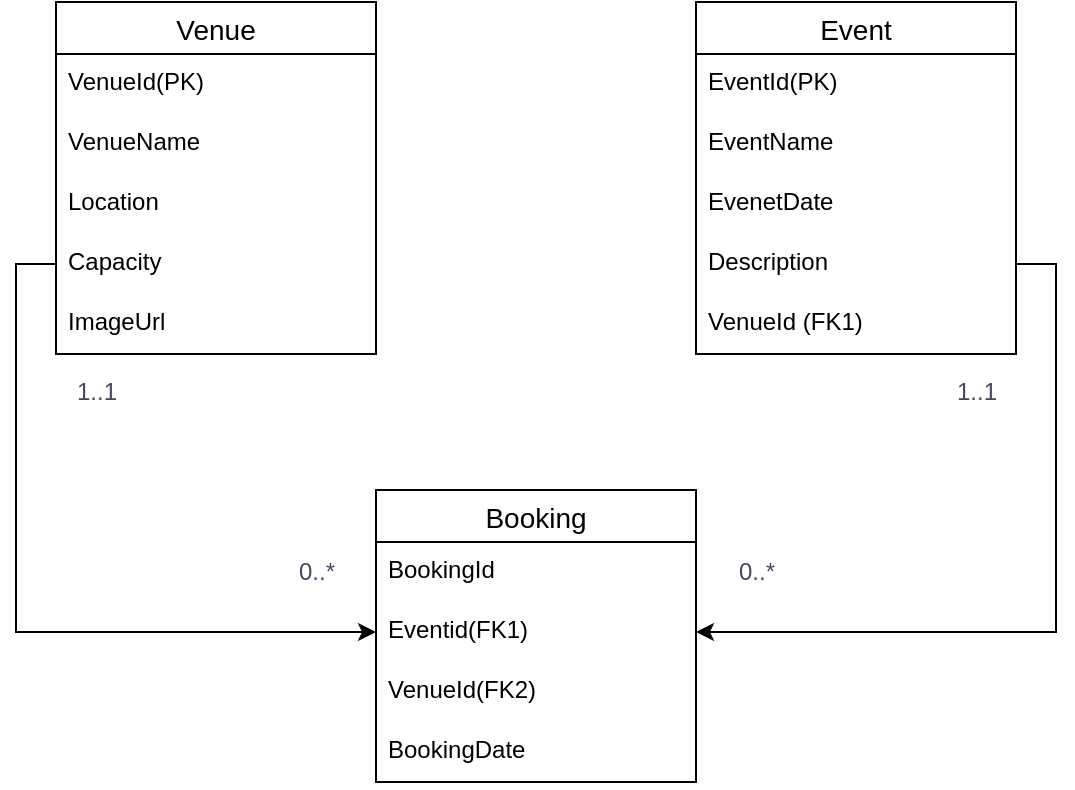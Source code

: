 <mxfile version="26.0.16">
  <diagram name="Page-1" id="AceXMMQrPCGl7dEUVkaS">
    <mxGraphModel dx="351" dy="766" grid="1" gridSize="10" guides="1" tooltips="1" connect="1" arrows="1" fold="1" page="1" pageScale="1" pageWidth="850" pageHeight="1100" math="0" shadow="0">
      <root>
        <mxCell id="0" />
        <mxCell id="1" parent="0" />
        <mxCell id="sSFbuAt8nYO-HZZsVWHx-1" value="Venue" style="swimlane;fontStyle=0;childLayout=stackLayout;horizontal=1;startSize=26;horizontalStack=0;resizeParent=1;resizeParentMax=0;resizeLast=0;collapsible=1;marginBottom=0;align=center;fontSize=14;" vertex="1" parent="1">
          <mxGeometry x="150" y="160" width="160" height="176" as="geometry" />
        </mxCell>
        <mxCell id="sSFbuAt8nYO-HZZsVWHx-2" value="VenueId(PK)" style="text;strokeColor=none;fillColor=none;spacingLeft=4;spacingRight=4;overflow=hidden;rotatable=0;points=[[0,0.5],[1,0.5]];portConstraint=eastwest;fontSize=12;whiteSpace=wrap;html=1;" vertex="1" parent="sSFbuAt8nYO-HZZsVWHx-1">
          <mxGeometry y="26" width="160" height="30" as="geometry" />
        </mxCell>
        <mxCell id="sSFbuAt8nYO-HZZsVWHx-3" value="VenueName" style="text;strokeColor=none;fillColor=none;spacingLeft=4;spacingRight=4;overflow=hidden;rotatable=0;points=[[0,0.5],[1,0.5]];portConstraint=eastwest;fontSize=12;whiteSpace=wrap;html=1;" vertex="1" parent="sSFbuAt8nYO-HZZsVWHx-1">
          <mxGeometry y="56" width="160" height="30" as="geometry" />
        </mxCell>
        <mxCell id="sSFbuAt8nYO-HZZsVWHx-4" value="Location" style="text;strokeColor=none;fillColor=none;spacingLeft=4;spacingRight=4;overflow=hidden;rotatable=0;points=[[0,0.5],[1,0.5]];portConstraint=eastwest;fontSize=12;whiteSpace=wrap;html=1;" vertex="1" parent="sSFbuAt8nYO-HZZsVWHx-1">
          <mxGeometry y="86" width="160" height="30" as="geometry" />
        </mxCell>
        <mxCell id="sSFbuAt8nYO-HZZsVWHx-5" value="Capacity" style="text;strokeColor=none;fillColor=none;spacingLeft=4;spacingRight=4;overflow=hidden;rotatable=0;points=[[0,0.5],[1,0.5]];portConstraint=eastwest;fontSize=12;whiteSpace=wrap;html=1;" vertex="1" parent="sSFbuAt8nYO-HZZsVWHx-1">
          <mxGeometry y="116" width="160" height="30" as="geometry" />
        </mxCell>
        <mxCell id="sSFbuAt8nYO-HZZsVWHx-6" value="ImageUrl" style="text;strokeColor=none;fillColor=none;spacingLeft=4;spacingRight=4;overflow=hidden;rotatable=0;points=[[0,0.5],[1,0.5]];portConstraint=eastwest;fontSize=12;whiteSpace=wrap;html=1;" vertex="1" parent="sSFbuAt8nYO-HZZsVWHx-1">
          <mxGeometry y="146" width="160" height="30" as="geometry" />
        </mxCell>
        <mxCell id="sSFbuAt8nYO-HZZsVWHx-7" value="Event" style="swimlane;fontStyle=0;childLayout=stackLayout;horizontal=1;startSize=26;horizontalStack=0;resizeParent=1;resizeParentMax=0;resizeLast=0;collapsible=1;marginBottom=0;align=center;fontSize=14;" vertex="1" parent="1">
          <mxGeometry x="470" y="160" width="160" height="176" as="geometry" />
        </mxCell>
        <mxCell id="sSFbuAt8nYO-HZZsVWHx-8" value="EventId(PK)" style="text;strokeColor=none;fillColor=none;spacingLeft=4;spacingRight=4;overflow=hidden;rotatable=0;points=[[0,0.5],[1,0.5]];portConstraint=eastwest;fontSize=12;whiteSpace=wrap;html=1;" vertex="1" parent="sSFbuAt8nYO-HZZsVWHx-7">
          <mxGeometry y="26" width="160" height="30" as="geometry" />
        </mxCell>
        <mxCell id="sSFbuAt8nYO-HZZsVWHx-9" value="EventName" style="text;strokeColor=none;fillColor=none;spacingLeft=4;spacingRight=4;overflow=hidden;rotatable=0;points=[[0,0.5],[1,0.5]];portConstraint=eastwest;fontSize=12;whiteSpace=wrap;html=1;" vertex="1" parent="sSFbuAt8nYO-HZZsVWHx-7">
          <mxGeometry y="56" width="160" height="30" as="geometry" />
        </mxCell>
        <mxCell id="sSFbuAt8nYO-HZZsVWHx-10" value="EvenetDate" style="text;strokeColor=none;fillColor=none;spacingLeft=4;spacingRight=4;overflow=hidden;rotatable=0;points=[[0,0.5],[1,0.5]];portConstraint=eastwest;fontSize=12;whiteSpace=wrap;html=1;" vertex="1" parent="sSFbuAt8nYO-HZZsVWHx-7">
          <mxGeometry y="86" width="160" height="30" as="geometry" />
        </mxCell>
        <mxCell id="sSFbuAt8nYO-HZZsVWHx-11" value="Description" style="text;strokeColor=none;fillColor=none;spacingLeft=4;spacingRight=4;overflow=hidden;rotatable=0;points=[[0,0.5],[1,0.5]];portConstraint=eastwest;fontSize=12;whiteSpace=wrap;html=1;" vertex="1" parent="sSFbuAt8nYO-HZZsVWHx-7">
          <mxGeometry y="116" width="160" height="30" as="geometry" />
        </mxCell>
        <mxCell id="sSFbuAt8nYO-HZZsVWHx-12" value="VenueId (FK1)" style="text;strokeColor=none;fillColor=none;spacingLeft=4;spacingRight=4;overflow=hidden;rotatable=0;points=[[0,0.5],[1,0.5]];portConstraint=eastwest;fontSize=12;whiteSpace=wrap;html=1;" vertex="1" parent="sSFbuAt8nYO-HZZsVWHx-7">
          <mxGeometry y="146" width="160" height="30" as="geometry" />
        </mxCell>
        <mxCell id="sSFbuAt8nYO-HZZsVWHx-13" value="Booking" style="swimlane;fontStyle=0;childLayout=stackLayout;horizontal=1;startSize=26;horizontalStack=0;resizeParent=1;resizeParentMax=0;resizeLast=0;collapsible=1;marginBottom=0;align=center;fontSize=14;" vertex="1" parent="1">
          <mxGeometry x="310" y="404" width="160" height="146" as="geometry" />
        </mxCell>
        <mxCell id="sSFbuAt8nYO-HZZsVWHx-14" value="BookingId" style="text;strokeColor=none;fillColor=none;spacingLeft=4;spacingRight=4;overflow=hidden;rotatable=0;points=[[0,0.5],[1,0.5]];portConstraint=eastwest;fontSize=12;whiteSpace=wrap;html=1;" vertex="1" parent="sSFbuAt8nYO-HZZsVWHx-13">
          <mxGeometry y="26" width="160" height="30" as="geometry" />
        </mxCell>
        <mxCell id="sSFbuAt8nYO-HZZsVWHx-15" value="Eventid(FK1)" style="text;strokeColor=none;fillColor=none;spacingLeft=4;spacingRight=4;overflow=hidden;rotatable=0;points=[[0,0.5],[1,0.5]];portConstraint=eastwest;fontSize=12;whiteSpace=wrap;html=1;" vertex="1" parent="sSFbuAt8nYO-HZZsVWHx-13">
          <mxGeometry y="56" width="160" height="30" as="geometry" />
        </mxCell>
        <mxCell id="sSFbuAt8nYO-HZZsVWHx-16" value="VenueId(FK2)" style="text;strokeColor=none;fillColor=none;spacingLeft=4;spacingRight=4;overflow=hidden;rotatable=0;points=[[0,0.5],[1,0.5]];portConstraint=eastwest;fontSize=12;whiteSpace=wrap;html=1;" vertex="1" parent="sSFbuAt8nYO-HZZsVWHx-13">
          <mxGeometry y="86" width="160" height="30" as="geometry" />
        </mxCell>
        <mxCell id="sSFbuAt8nYO-HZZsVWHx-17" value="BookingDate" style="text;strokeColor=none;fillColor=none;spacingLeft=4;spacingRight=4;overflow=hidden;rotatable=0;points=[[0,0.5],[1,0.5]];portConstraint=eastwest;fontSize=12;whiteSpace=wrap;html=1;" vertex="1" parent="sSFbuAt8nYO-HZZsVWHx-13">
          <mxGeometry y="116" width="160" height="30" as="geometry" />
        </mxCell>
        <mxCell id="sSFbuAt8nYO-HZZsVWHx-19" style="edgeStyle=orthogonalEdgeStyle;rounded=0;orthogonalLoop=1;jettySize=auto;html=1;exitX=0;exitY=0.5;exitDx=0;exitDy=0;entryX=0;entryY=0.5;entryDx=0;entryDy=0;" edge="1" parent="1" source="sSFbuAt8nYO-HZZsVWHx-5" target="sSFbuAt8nYO-HZZsVWHx-15">
          <mxGeometry relative="1" as="geometry" />
        </mxCell>
        <mxCell id="sSFbuAt8nYO-HZZsVWHx-20" style="edgeStyle=orthogonalEdgeStyle;rounded=0;orthogonalLoop=1;jettySize=auto;html=1;exitX=1;exitY=0.5;exitDx=0;exitDy=0;entryX=1;entryY=0.5;entryDx=0;entryDy=0;" edge="1" parent="1" source="sSFbuAt8nYO-HZZsVWHx-11" target="sSFbuAt8nYO-HZZsVWHx-15">
          <mxGeometry relative="1" as="geometry" />
        </mxCell>
        <mxCell id="sSFbuAt8nYO-HZZsVWHx-21" value="1..1" style="text;html=1;align=center;verticalAlign=middle;resizable=0;points=[];autosize=1;strokeColor=none;fillColor=none;labelBackgroundColor=none;fontColor=#46495D;shadow=0;" vertex="1" parent="1">
          <mxGeometry x="150" y="340" width="40" height="30" as="geometry" />
        </mxCell>
        <mxCell id="sSFbuAt8nYO-HZZsVWHx-22" value="0..*" style="text;html=1;align=center;verticalAlign=middle;resizable=0;points=[];autosize=1;strokeColor=none;fillColor=none;labelBackgroundColor=none;fontColor=#46495D;shadow=0;" vertex="1" parent="1">
          <mxGeometry x="260" y="430" width="40" height="30" as="geometry" />
        </mxCell>
        <mxCell id="sSFbuAt8nYO-HZZsVWHx-23" value="0..*" style="text;html=1;align=center;verticalAlign=middle;resizable=0;points=[];autosize=1;strokeColor=none;fillColor=none;labelBackgroundColor=none;fontColor=#46495D;shadow=0;" vertex="1" parent="1">
          <mxGeometry x="480" y="430" width="40" height="30" as="geometry" />
        </mxCell>
        <mxCell id="sSFbuAt8nYO-HZZsVWHx-24" value="1..1" style="text;html=1;align=center;verticalAlign=middle;resizable=0;points=[];autosize=1;strokeColor=none;fillColor=none;labelBackgroundColor=none;fontColor=#46495D;shadow=0;" vertex="1" parent="1">
          <mxGeometry x="590" y="340" width="40" height="30" as="geometry" />
        </mxCell>
      </root>
    </mxGraphModel>
  </diagram>
</mxfile>
